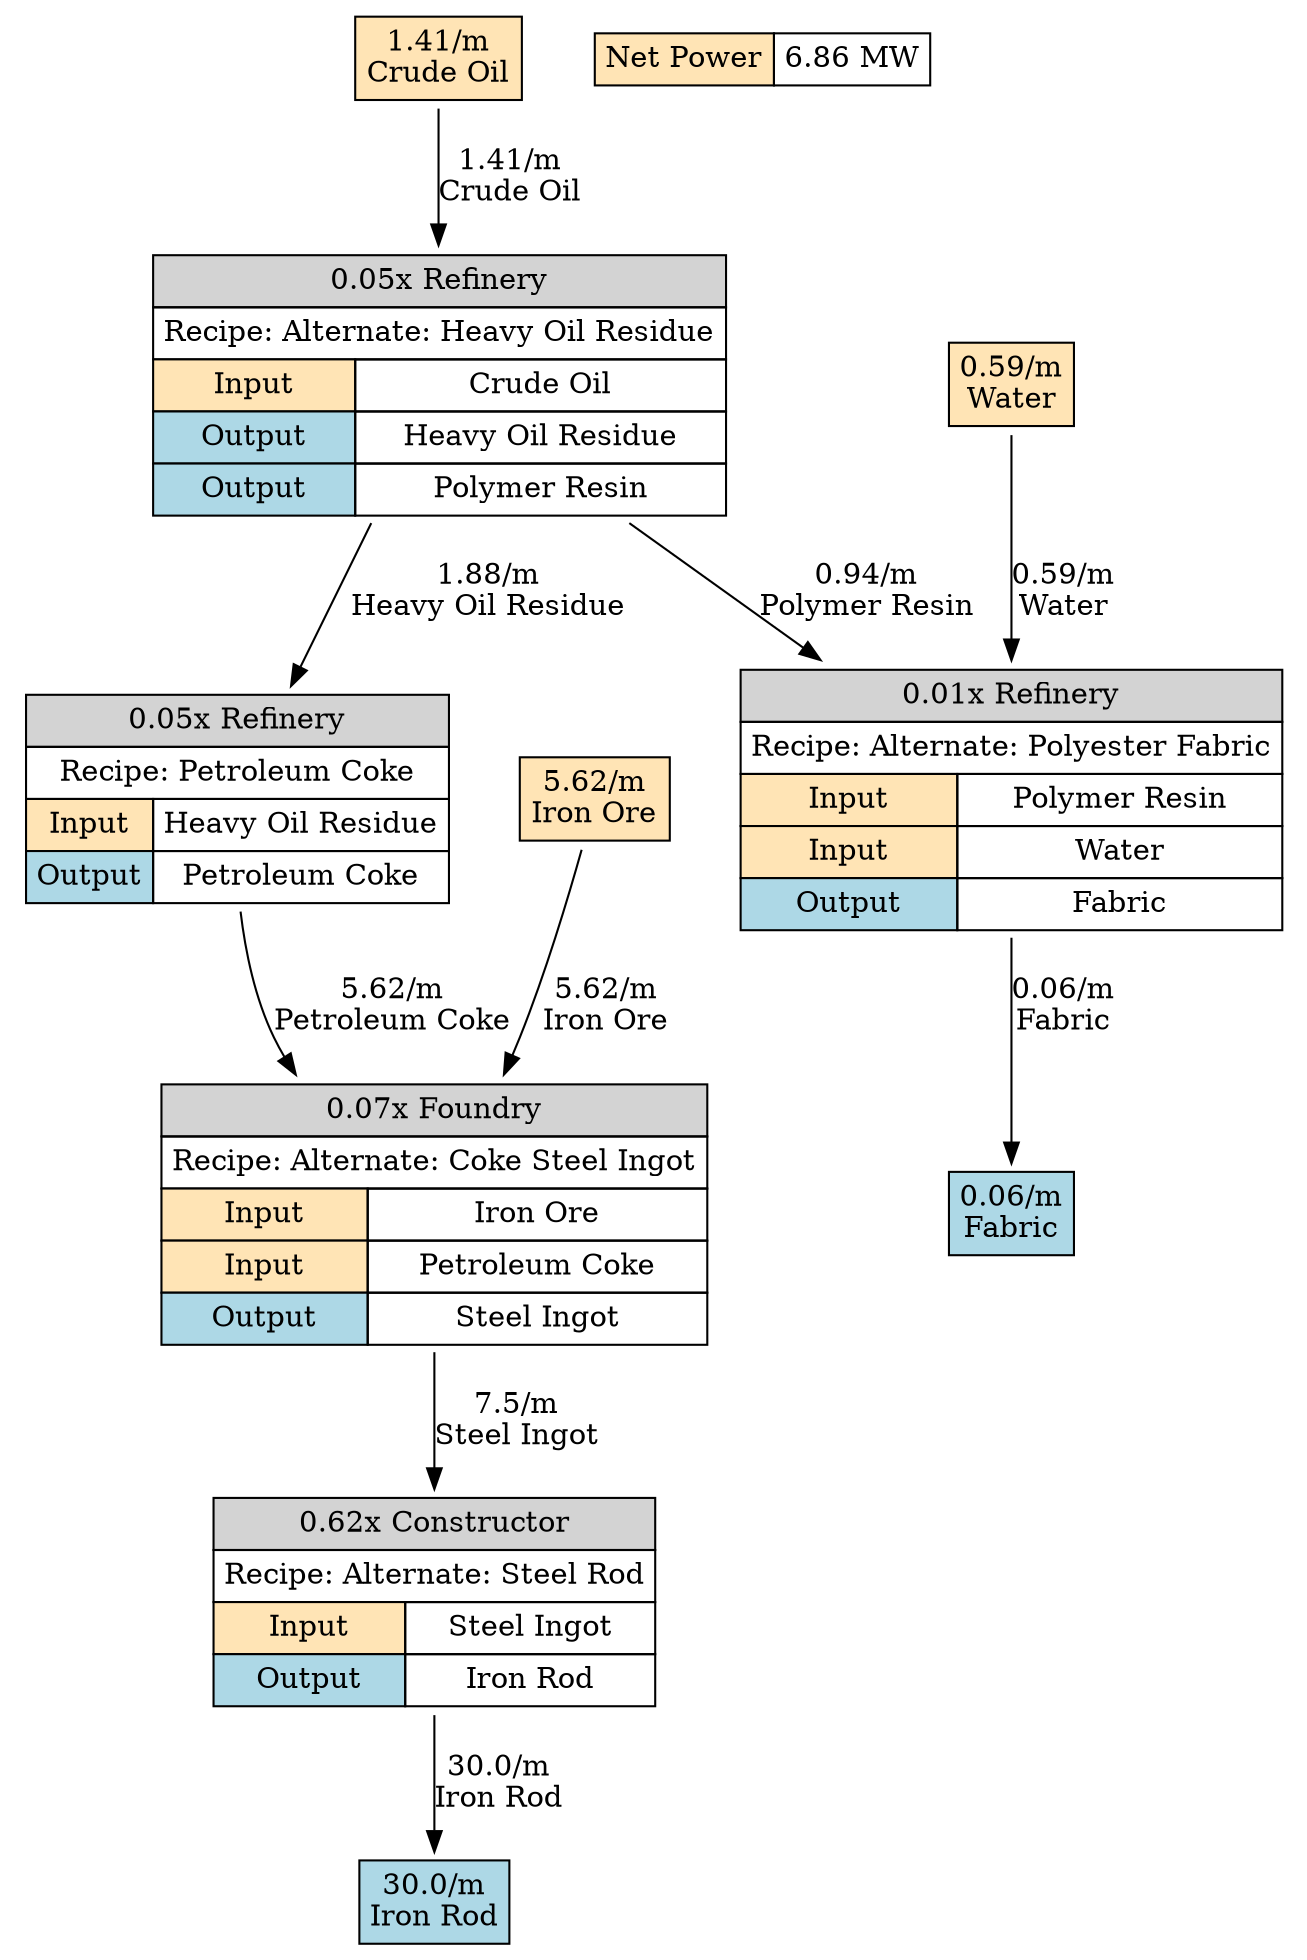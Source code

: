 digraph structs {
	node [shape=record]
	"item-iron-rod" [label=<<TABLE BORDER="0" CELLBORDER="1" CELLSPACING="0" CELLPADDING="4"><TR><TD COLSPAN="2" BGCOLOR="lightblue">30.0/m<BR/>Iron Rod</TD></TR></TABLE>> shape=plaintext]
	"item-fabric" [label=<<TABLE BORDER="0" CELLBORDER="1" CELLSPACING="0" CELLPADDING="4"><TR><TD COLSPAN="2" BGCOLOR="lightblue">0.06/m<BR/>Fabric</TD></TR></TABLE>> shape=plaintext]
	"resource-water" [label=<<TABLE BORDER="0" CELLBORDER="1" CELLSPACING="0" CELLPADDING="4"><TR><TD COLSPAN="2" BGCOLOR="moccasin">0.59/m<BR/>Water</TD></TR></TABLE>> shape=plaintext]
	"resource-iron-ore" [label=<<TABLE BORDER="0" CELLBORDER="1" CELLSPACING="0" CELLPADDING="4"><TR><TD COLSPAN="2" BGCOLOR="moccasin">5.62/m<BR/>Iron Ore</TD></TR></TABLE>> shape=plaintext]
	"resource-crude-oil" [label=<<TABLE BORDER="0" CELLBORDER="1" CELLSPACING="0" CELLPADDING="4"><TR><TD COLSPAN="2" BGCOLOR="moccasin">1.41/m<BR/>Crude Oil</TD></TR></TABLE>> shape=plaintext]
	"recipe-petroleum-coke" [label=<<TABLE BORDER="0" CELLBORDER="1" CELLSPACING="0" CELLPADDING="4"><TR><TD COLSPAN="2" BGCOLOR="lightgray">0.05x Refinery</TD></TR><TR><TD COLSPAN="2">Recipe: Petroleum Coke</TD></TR><TR><TD BGCOLOR="moccasin">Input</TD><TD>Heavy Oil Residue</TD></TR><TR><TD BGCOLOR="lightblue">Output</TD><TD>Petroleum Coke</TD></TR></TABLE>> shape=plaintext]
	"recipe-alternate-coke-steel-ingot" [label=<<TABLE BORDER="0" CELLBORDER="1" CELLSPACING="0" CELLPADDING="4"><TR><TD COLSPAN="2" BGCOLOR="lightgray">0.07x Foundry</TD></TR><TR><TD COLSPAN="2">Recipe: Alternate: Coke Steel Ingot</TD></TR><TR><TD BGCOLOR="moccasin">Input</TD><TD>Iron Ore</TD></TR><TR><TD BGCOLOR="moccasin">Input</TD><TD>Petroleum Coke</TD></TR><TR><TD BGCOLOR="lightblue">Output</TD><TD>Steel Ingot</TD></TR></TABLE>> shape=plaintext]
	"recipe-alternate-heavy-oil-residue" [label=<<TABLE BORDER="0" CELLBORDER="1" CELLSPACING="0" CELLPADDING="4"><TR><TD COLSPAN="2" BGCOLOR="lightgray">0.05x Refinery</TD></TR><TR><TD COLSPAN="2">Recipe: Alternate: Heavy Oil Residue</TD></TR><TR><TD BGCOLOR="moccasin">Input</TD><TD>Crude Oil</TD></TR><TR><TD BGCOLOR="lightblue">Output</TD><TD>Heavy Oil Residue</TD></TR><TR><TD BGCOLOR="lightblue">Output</TD><TD>Polymer Resin</TD></TR></TABLE>> shape=plaintext]
	"recipe-alternate-polyester-fabric" [label=<<TABLE BORDER="0" CELLBORDER="1" CELLSPACING="0" CELLPADDING="4"><TR><TD COLSPAN="2" BGCOLOR="lightgray">0.01x Refinery</TD></TR><TR><TD COLSPAN="2">Recipe: Alternate: Polyester Fabric</TD></TR><TR><TD BGCOLOR="moccasin">Input</TD><TD>Polymer Resin</TD></TR><TR><TD BGCOLOR="moccasin">Input</TD><TD>Water</TD></TR><TR><TD BGCOLOR="lightblue">Output</TD><TD>Fabric</TD></TR></TABLE>> shape=plaintext]
	"recipe-alternate-steel-rod" [label=<<TABLE BORDER="0" CELLBORDER="1" CELLSPACING="0" CELLPADDING="4"><TR><TD COLSPAN="2" BGCOLOR="lightgray">0.62x Constructor</TD></TR><TR><TD COLSPAN="2">Recipe: Alternate: Steel Rod</TD></TR><TR><TD BGCOLOR="moccasin">Input</TD><TD>Steel Ingot</TD></TR><TR><TD BGCOLOR="lightblue">Output</TD><TD>Iron Rod</TD></TR></TABLE>> shape=plaintext]
	power [label=<<TABLE BORDER="0" CELLBORDER="1" CELLSPACING="0" CELLPADDING="4"><TR><TD COLSPAN="2" BGCOLOR="moccasin">Net Power</TD><TD>6.86 MW</TD></TR></TABLE>> shape=plaintext]
	"resource-water" -> "recipe-alternate-polyester-fabric" [label="0.59/m
Water"]
	"resource-iron-ore" -> "recipe-alternate-coke-steel-ingot" [label="5.62/m
Iron Ore"]
	"resource-crude-oil" -> "recipe-alternate-heavy-oil-residue" [label="1.41/m
Crude Oil"]
	"recipe-petroleum-coke" -> "recipe-alternate-coke-steel-ingot" [label="5.62/m
Petroleum Coke"]
	"recipe-alternate-coke-steel-ingot" -> "recipe-alternate-steel-rod" [label="7.5/m
Steel Ingot"]
	"recipe-alternate-heavy-oil-residue" -> "recipe-petroleum-coke" [label="1.88/m
Heavy Oil Residue"]
	"recipe-alternate-heavy-oil-residue" -> "recipe-alternate-polyester-fabric" [label="0.94/m
Polymer Resin"]
	"recipe-alternate-polyester-fabric" -> "item-fabric" [label="0.06/m
Fabric"]
	"recipe-alternate-steel-rod" -> "item-iron-rod" [label="30.0/m
Iron Rod"]
}
